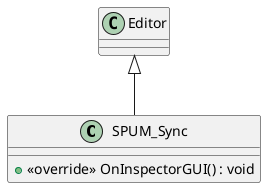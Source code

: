 @startuml
class SPUM_Sync {
    + <<override>> OnInspectorGUI() : void
}
Editor <|-- SPUM_Sync
@enduml

